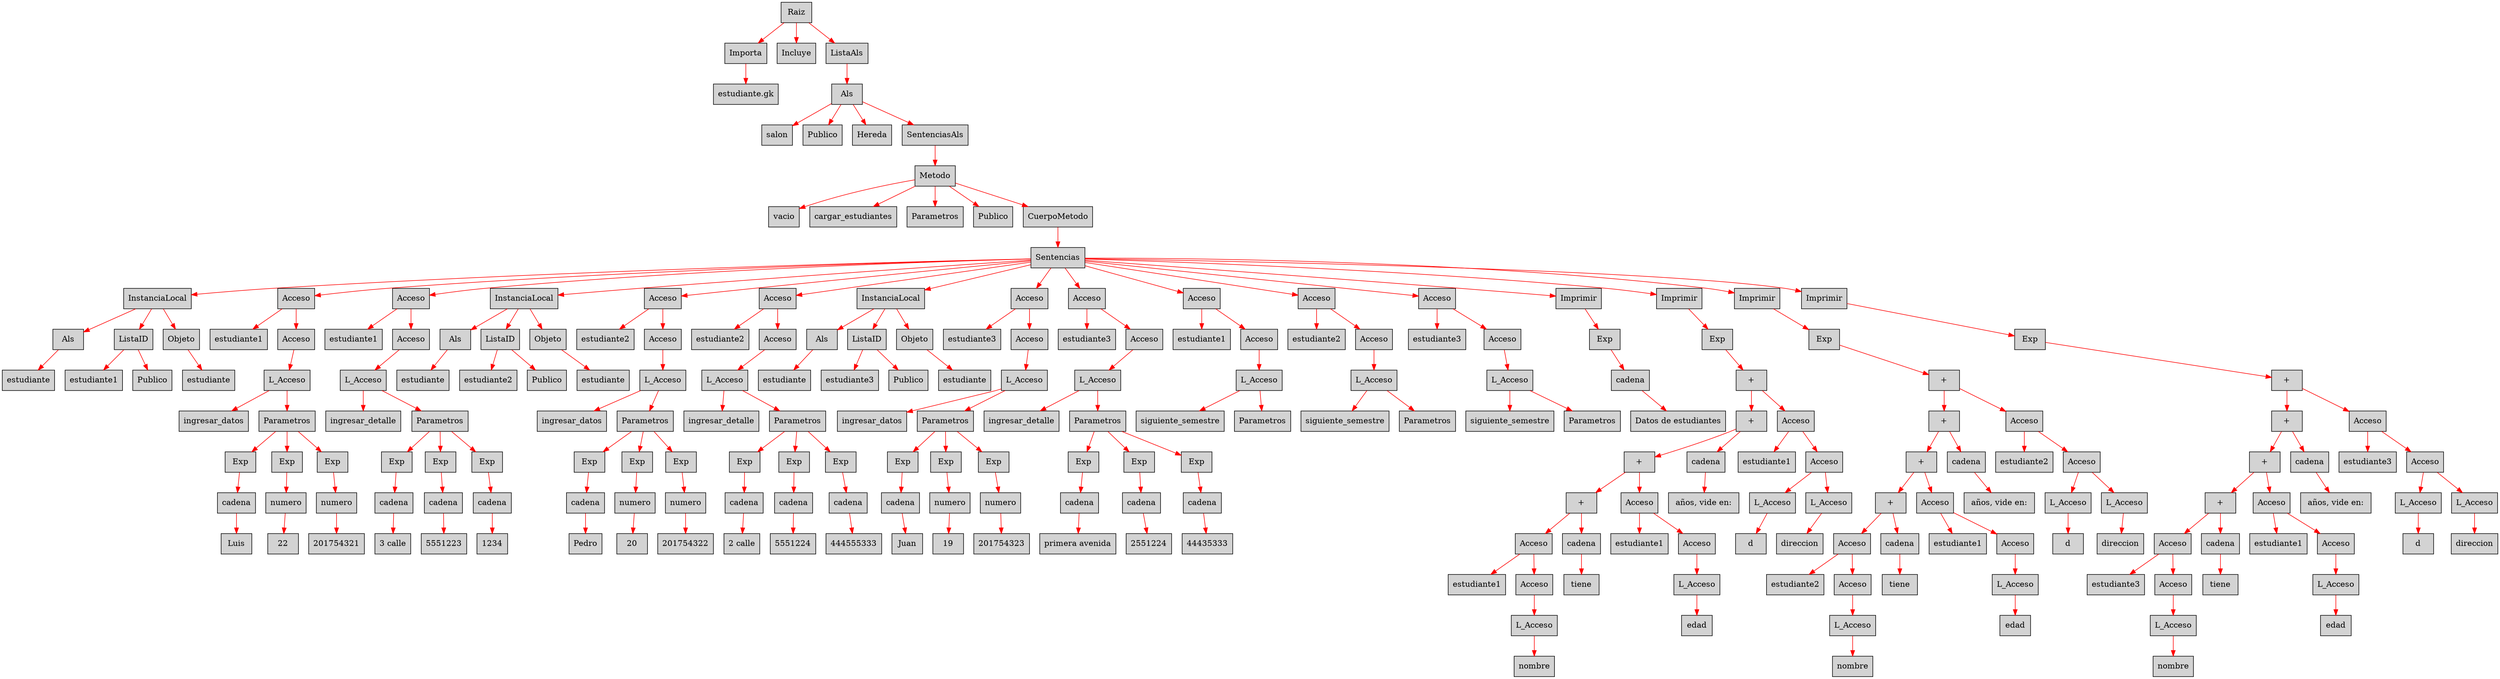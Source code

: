digraph G {node[shape=box, style=filled]; edge[color=red]
node1450915704[label="Raiz"];
 node1450915704->node55569223;node55569223[label="Importa"];
 node55569223->node2030006733;node2030006733[label="estudiante.gk"];
 node1450915704->node191015941;node191015941[label="Incluye"];
 node1450915704->node70093542;node70093542[label="ListaAls"];
 node70093542->node2017742071;node2017742071[label="Als"];
 node2017742071->node2067147563;node2067147563[label="salon"];
 node2017742071->node1705681612;node1705681612[label="Publico"];
 node2017742071->node230194725;node230194725[label="Hereda"];
 node2017742071->node1472313489;node1472313489[label="SentenciasAls"];
 node1472313489->node493141553;node493141553[label="Metodo"];
 node493141553->node761840531;node761840531[label="vacio"];
 node493141553->node1668270413;node1668270413[label="cargar_estudiantes"];
 node493141553->node967893121;node967893121[label="Parametros"];
 node493141553->node18695344;node18695344[label="Publico"];
 node493141553->node1786932059;node1786932059[label="CuerpoMetodo"];
 node1786932059->node2000351975;node2000351975[label="Sentencias"];
 node2000351975->node1227923561;node1227923561[label="InstanciaLocal"];
 node1227923561->node585319739;node585319739[label="Als"];
 node585319739->node1539451535;node1539451535[label="estudiante"];
 node1227923561->node2077185754;node2077185754[label="ListaID"];
 node2077185754->node934314530;node934314530[label="estudiante1"];
 node2077185754->node256037746;node256037746[label="Publico"];
 node1227923561->node1159599687;node1159599687[label="Objeto"];
 node1159599687->node1147597240;node1147597240[label="estudiante"];
 node2000351975->node2004146820;node2004146820[label="Acceso"];
 node2004146820->node1857310299;node1857310299[label="estudiante1"];
 node2004146820->node1529725412;node1529725412[label="Acceso"];
 node1529725412->node674566152;node674566152[label="L_Acceso"];
 node674566152->node2034524016;node2034524016[label="ingresar_datos"];
 node674566152->node894304405;node894304405[label="Parametros"];
 node894304405->node5887289;node5887289[label="Exp"];
 node5887289->node15474794;node15474794[label="cadena"];
 node15474794->node1527271640;node1527271640[label="Luis"];
 node894304405->node512207236;node512207236[label="Exp"];
 node512207236->node1345931120;node1345931120[label="numero"];
 node1345931120->node825741933;node825741933[label="22"];
 node894304405->node673241603;node673241603[label="Exp"];
 node673241603->node197696778;node197696778[label="numero"];
 node197696778->node290478532;node290478532[label="201754321"];
 node2000351975->node519787833;node519787833[label="Acceso"];
 node519787833->node807760935;node807760935[label="estudiante1"];
 node519787833->node2135592932;node2135592932[label="Acceso"];
 node2135592932->node1825011632;node1825011632[label="L_Acceso"];
 node1825011632->node684828044;node684828044[label="ingresar_detalle"];
 node1825011632->node869169405;node869169405[label="Parametros"];
 node869169405->node407954639;node407954639[label="Exp"];
 node407954639->node1342012034;node1342012034[label="cadena"];
 node1342012034->node1780828980;node1780828980[label="3 calle"];
 node869169405->node711778077;node711778077[label="Exp"];
 node711778077->node889532419;node889532419[label="cadena"];
 node889532419->node294155595;node294155595[label="5551223"];
 node869169405->node1370812581;node1370812581[label="Exp"];
 node1370812581->node493636025;node493636025[label="cadena"];
 node493636025->node32896831;node32896831[label="1234"];
 node2000351975->node1392896103;node1392896103[label="InstanciaLocal"];
 node1392896103->node625085306;node625085306[label="Als"];
 node625085306->node1520218090;node1520218090[label="estudiante"];
 node1392896103->node1962866569;node1962866569[label="ListaID"];
 node1962866569->node147095457;node147095457[label="estudiante2"];
 node1962866569->node1038658584;node1038658584[label="Publico"];
 node1392896103->node37005232;node37005232[label="Objeto"];
 node37005232->node24464064;node24464064[label="estudiante"];
 node2000351975->node719787064;node719787064[label="Acceso"];
 node719787064->node1385690384;node1385690384[label="estudiante2"];
 node719787064->node1975108053;node1975108053[label="Acceso"];
 node1975108053->node1588705000;node1588705000[label="L_Acceso"];
 node1588705000->node1290092498;node1290092498[label="ingresar_datos"];
 node1588705000->node565668907;node565668907[label="Parametros"];
 node565668907->node440116897;node440116897[label="Exp"];
 node440116897->node1231963640;node1231963640[label="cadena"];
 node1231963640->node747694248;node747694248[label="Pedro"];
 node565668907->node912002853;node912002853[label="Exp"];
 node912002853->node1897245153;node1897245153[label="numero"];
 node1897245153->node1257202622;node1257202622[label="20"];
 node565668907->node1636894691;node1636894691[label="Exp"];
 node1636894691->node929171923;node929171923[label="numero"];
 node929171923->node1810162815;node1810162815[label="201754322"];
 node2000351975->node1520928814;node1520928814[label="Acceso"];
 node1520928814->node870326918;node870326918[label="estudiante2"];
 node1520928814->node342596024;node342596024[label="Acceso"];
 node342596024->node1491095638;node1491095638[label="L_Acceso"];
 node1491095638->node1054889372;node1054889372[label="ingresar_detalle"];
 node1491095638->node203863252;node203863252[label="Parametros"];
 node203863252->node1145588401;node1145588401[label="Exp"];
 node1145588401->node519098510;node519098510[label="cadena"];
 node519098510->node578824825;node578824825[label="2 calle"];
 node203863252->node456768233;node456768233[label="Exp"];
 node456768233->node497182461;node497182461[label="cadena"];
 node497182461->node89039207;node89039207[label="5551224"];
 node203863252->node650022997;node650022997[label="Exp"];
 node650022997->node1887864985;node1887864985[label="cadena"];
 node1887864985->node2124254714;node2124254714[label="444555333"];
 node2000351975->node245915351;node245915351[label="InstanciaLocal"];
 node245915351->node1548114799;node1548114799[label="Als"];
 node1548114799->node406897214;node406897214[label="estudiante"];
 node245915351->node169897617;node169897617[label="ListaID"];
 node169897617->node1177733092;node1177733092[label="estudiante3"];
 node169897617->node675373422;node675373422[label="Publico"];
 node245915351->node906889066;node906889066[label="Objeto"];
 node906889066->node1070838748;node1070838748[label="estudiante"];
 node2000351975->node1871597093;node1871597093[label="Acceso"];
 node1871597093->node1290209451;node1290209451[label="estudiante3"];
 node1871597093->node177500938;node177500938[label="Acceso"];
 node177500938->node687570135;node687570135[label="L_Acceso"];
 node687570135->node899281035;node899281035[label="ingresar_datos"];
 node687570135->node1104086211;node1104086211[label="Parametros"];
 node1104086211->node1760179155;node1760179155[label="Exp"];
 node1760179155->node461699037;node461699037[label="cadena"];
 node461699037->node1633898894;node1633898894[label="Juan"];
 node1104086211->node1479780477;node1479780477[label="Exp"];
 node1479780477->node1644063747;node1644063747[label="numero"];
 node1644063747->node1568163326;node1568163326[label="19"];
 node1104086211->node653037822;node653037822[label="Exp"];
 node653037822->node1675211806;node1675211806[label="numero"];
 node1675211806->node1909801490;node1909801490[label="201754323"];
 node2000351975->node1855827555;node1855827555[label="Acceso"];
 node1855827555->node741648430;node741648430[label="estudiante3"];
 node1855827555->node40075506;node40075506[label="Acceso"];
 node40075506->node1501398910;node1501398910[label="L_Acceso"];
 node1501398910->node1511052420;node1511052420[label="ingresar_detalle"];
 node1501398910->node1399611952;node1399611952[label="Parametros"];
 node1399611952->node1301679295;node1301679295[label="Exp"];
 node1301679295->node2019898372;node2019898372[label="cadena"];
 node2019898372->node613247864;node613247864[label="primera avenida"];
 node1399611952->node339796027;node339796027[label="Exp"];
 node339796027->node1766778360;node1766778360[label="cadena"];
 node1766778360->node945433025;node945433025[label="2551224"];
 node1399611952->node2000900889;node2000900889[label="Exp"];
 node2000900889->node1678849266;node1678849266[label="cadena"];
 node1678849266->node2062445741;node2062445741[label="44435333"];
 node2000351975->node320034320;node320034320[label="Acceso"];
 node320034320->node2116355312;node2116355312[label="estudiante1"];
 node320034320->node335419746;node335419746[label="Acceso"];
 node335419746->node444372148;node444372148[label="L_Acceso"];
 node444372148->node332849725;node332849725[label="siguiente_semestre"];
 node444372148->node1166173747;node1166173747[label="Parametros"];
 node2000351975->node643060456;node643060456[label="Acceso"];
 node643060456->node1483975586;node1483975586[label="estudiante2"];
 node643060456->node2081451419;node2081451419[label="Acceso"];
 node2081451419->node720715732;node720715732[label="L_Acceso"];
 node720715732->node775093104;node775093104[label="siguiente_semestre"];
 node720715732->node1809415087;node1809415087[label="Parametros"];
 node2000351975->node349880314;node349880314[label="Acceso"];
 node349880314->node399649066;node399649066[label="estudiante3"];
 node349880314->node771930587;node771930587[label="Acceso"];
 node771930587->node245808055;node245808055[label="L_Acceso"];
 node245808055->node1329783030;node1329783030[label="siguiente_semestre"];
 node245808055->node1230965581;node1230965581[label="Parametros"];
 node2000351975->node1923661788;node1923661788[label="Imprimir"];
 node1923661788->node1231608125;node1231608125[label="Exp"];
 node1231608125->node292930998;node292930998[label="cadena"];
 node292930998->node541172150;node541172150[label="Datos de estudiantes"];
 node2000351975->node396405821;node396405821[label="Imprimir"];
 node396405821->node403582661;node403582661[label="Exp"];
 node403582661->node669585415;node669585415[label="+"];
 node669585415->node176703837;node176703837[label="+"];
 node176703837->node417058165;node417058165[label="+"];
 node417058165->node1900716205;node1900716205[label="+"];
 node1900716205->node508358571;node508358571[label="Acceso"];
 node508358571->node1455853470;node1455853470[label="estudiante1"];
 node508358571->node271601750;node271601750[label="Acceso"];
 node271601750->node878433589;node878433589[label="L_Acceso"];
 node878433589->node1293112738;node1293112738[label="nombre"];
 node1900716205->node801872353;node801872353[label="cadena"];
 node801872353->node1038864046;node1038864046[label=" tiene "];
 node417058165->node1475565147;node1475565147[label="Acceso"];
 node1475565147->node10135362;node10135362[label="estudiante1"];
 node1475565147->node1944920609;node1944920609[label="Acceso"];
 node1944920609->node277879884;node277879884[label="L_Acceso"];
 node277879884->node1562169739;node1562169739[label="edad"];
 node176703837->node149544413;node149544413[label="cadena"];
 node149544413->node311368395;node311368395[label=" años, vide en: "];
 node669585415->node40703658;node40703658[label="Acceso"];
 node40703658->node969285605;node969285605[label="estudiante1"];
 node40703658->node2131180085;node2131180085[label="Acceso"];
 node2131180085->node355741276;node355741276[label="L_Acceso"];
 node355741276->node2131145238;node2131145238[label="d"];
 node2131180085->node1991680804;node1991680804[label="L_Acceso"];
 node1991680804->node807856469;node807856469[label="direccion"];
 node2000351975->node81029059;node81029059[label="Imprimir"];
 node81029059->node1317593933;node1317593933[label="Exp"];
 node1317593933->node233096763;node233096763[label="+"];
 node233096763->node177207955;node177207955[label="+"];
 node177207955->node759332478;node759332478[label="+"];
 node759332478->node618230288;node618230288[label="+"];
 node618230288->node262647214;node262647214[label="Acceso"];
 node262647214->node2047448491;node2047448491[label="estudiante2"];
 node262647214->node1141290266;node1141290266[label="Acceso"];
 node1141290266->node723519096;node723519096[label="L_Acceso"];
 node723519096->node433591407;node433591407[label="nombre"];
 node618230288->node801799730;node801799730[label="cadena"];
 node801799730->node1578475700;node1578475700[label=" tiene "];
 node759332478->node1965911752;node1965911752[label="Acceso"];
 node1965911752->node747595630;node747595630[label="estudiante1"];
 node1965911752->node1346942755;node1346942755[label="Acceso"];
 node1346942755->node590069150;node590069150[label="L_Acceso"];
 node590069150->node1039064093;node1039064093[label="edad"];
 node177207955->node1779267801;node1779267801[label="cadena"];
 node1779267801->node2137598740;node2137598740[label=" años, vide en: "];
 node233096763->node22068778;node22068778[label="Acceso"];
 node22068778->node1242924073;node1242924073[label="estudiante2"];
 node22068778->node1272968706;node1272968706[label="Acceso"];
 node1272968706->node2102937062;node2102937062[label="L_Acceso"];
 node2102937062->node2038240649;node2038240649[label="d"];
 node1272968706->node531620419;node531620419[label="L_Acceso"];
 node531620419->node729053266;node729053266[label="direccion"];
 node2000351975->node339509167;node339509167[label="Imprimir"];
 node339509167->node92074492;node92074492[label="Exp"];
 node92074492->node1696704234;node1696704234[label="+"];
 node1696704234->node1830810868;node1830810868[label="+"];
 node1830810868->node438906879;node438906879[label="+"];
 node438906879->node2025377367;node2025377367[label="+"];
 node2025377367->node281420124;node281420124[label="Acceso"];
 node281420124->node40685540;node40685540[label="estudiante3"];
 node281420124->node1365855873;node1365855873[label="Acceso"];
 node1365855873->node1864235149;node1864235149[label="L_Acceso"];
 node1864235149->node1324411123;node1324411123[label="nombre"];
 node2025377367->node713493798;node713493798[label="cadena"];
 node713493798->node830555057;node830555057[label=" tiene "];
 node438906879->node827858076;node827858076[label="Acceso"];
 node827858076->node2024197428;node2024197428[label="estudiante1"];
 node827858076->node1792672059;node1792672059[label="Acceso"];
 node1792672059->node1375558426;node1375558426[label="L_Acceso"];
 node1375558426->node540016965;node540016965[label="edad"];
 node1830810868->node1848751898;node1848751898[label="cadena"];
 node1848751898->node1415098430;node1415098430[label=" años, vide en: "];
 node1696704234->node1866859556;node1866859556[label="Acceso"];
 node1866859556->node1331432096;node1331432096[label="estudiante3"];
 node1866859556->node741801270;node741801270[label="Acceso"];
 node741801270->node1040081358;node1040081358[label="L_Acceso"];
 node1040081358->node1648764273;node1648764273[label="d"];
 node741801270->node1298152083;node1298152083[label="L_Acceso"];
 node1298152083->node1445245252;node1445245252[label="direccion"];

}
